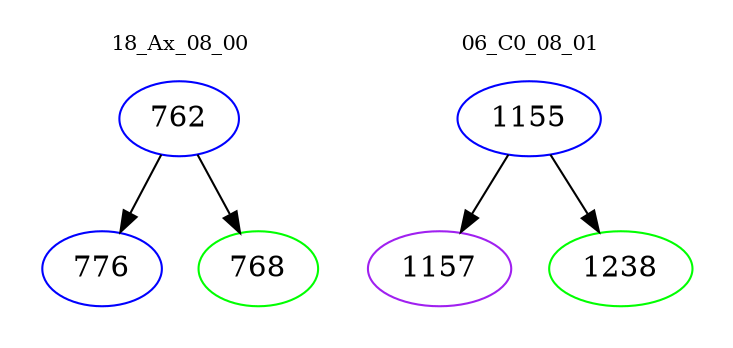 digraph{
subgraph cluster_0 {
color = white
label = "18_Ax_08_00";
fontsize=10;
T0_762 [label="762", color="blue"]
T0_762 -> T0_776 [color="black"]
T0_776 [label="776", color="blue"]
T0_762 -> T0_768 [color="black"]
T0_768 [label="768", color="green"]
}
subgraph cluster_1 {
color = white
label = "06_C0_08_01";
fontsize=10;
T1_1155 [label="1155", color="blue"]
T1_1155 -> T1_1157 [color="black"]
T1_1157 [label="1157", color="purple"]
T1_1155 -> T1_1238 [color="black"]
T1_1238 [label="1238", color="green"]
}
}
